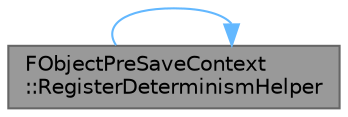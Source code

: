digraph "FObjectPreSaveContext::RegisterDeterminismHelper"
{
 // INTERACTIVE_SVG=YES
 // LATEX_PDF_SIZE
  bgcolor="transparent";
  edge [fontname=Helvetica,fontsize=10,labelfontname=Helvetica,labelfontsize=10];
  node [fontname=Helvetica,fontsize=10,shape=box,height=0.2,width=0.4];
  rankdir="LR";
  Node1 [id="Node000001",label="FObjectPreSaveContext\l::RegisterDeterminismHelper",height=0.2,width=0.4,color="gray40", fillcolor="grey60", style="filled", fontcolor="black",tooltip="Ignored unless IsDeterminismDebug()=true."];
  Node1 -> Node1 [id="edge1_Node000001_Node000001",color="steelblue1",style="solid",tooltip=" "];
}
